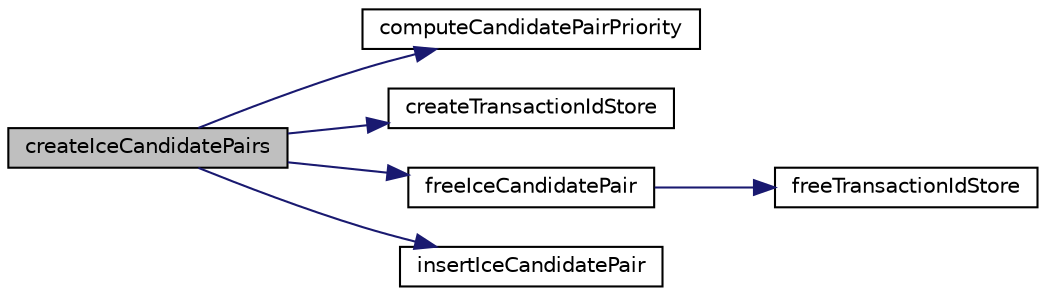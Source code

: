 digraph "createIceCandidatePairs"
{
 // LATEX_PDF_SIZE
  edge [fontname="Helvetica",fontsize="10",labelfontname="Helvetica",labelfontsize="10"];
  node [fontname="Helvetica",fontsize="10",shape=record];
  rankdir="LR";
  Node1 [label="createIceCandidatePairs",height=0.2,width=0.4,color="black", fillcolor="grey75", style="filled", fontcolor="black",tooltip=" "];
  Node1 -> Node2 [color="midnightblue",fontsize="10",style="solid",fontname="Helvetica"];
  Node2 [label="computeCandidatePairPriority",height=0.2,width=0.4,color="black", fillcolor="white", style="filled",URL="$IceAgent_8c.html#aea82ec5c31f92655c535153ae0c9ed85",tooltip=" "];
  Node1 -> Node3 [color="midnightblue",fontsize="10",style="solid",fontname="Helvetica"];
  Node3 [label="createTransactionIdStore",height=0.2,width=0.4,color="black", fillcolor="white", style="filled",URL="$IceUtils_8c.html#a253397f5ac2ab54ecf549f88096ed942",tooltip=" "];
  Node1 -> Node4 [color="midnightblue",fontsize="10",style="solid",fontname="Helvetica"];
  Node4 [label="freeIceCandidatePair",height=0.2,width=0.4,color="black", fillcolor="white", style="filled",URL="$IceAgent_8c.html#a76f0508cf719814537ce707e3f524407",tooltip=" "];
  Node4 -> Node5 [color="midnightblue",fontsize="10",style="solid",fontname="Helvetica"];
  Node5 [label="freeTransactionIdStore",height=0.2,width=0.4,color="black", fillcolor="white", style="filled",URL="$IceUtils_8c.html#aed9b171e0c60584515c04c5dd47dd112",tooltip=" "];
  Node1 -> Node6 [color="midnightblue",fontsize="10",style="solid",fontname="Helvetica"];
  Node6 [label="insertIceCandidatePair",height=0.2,width=0.4,color="black", fillcolor="white", style="filled",URL="$IceAgent_8c.html#a6ca5e01bae7b2cd4b4cd6b949350ec65",tooltip=" "];
}
